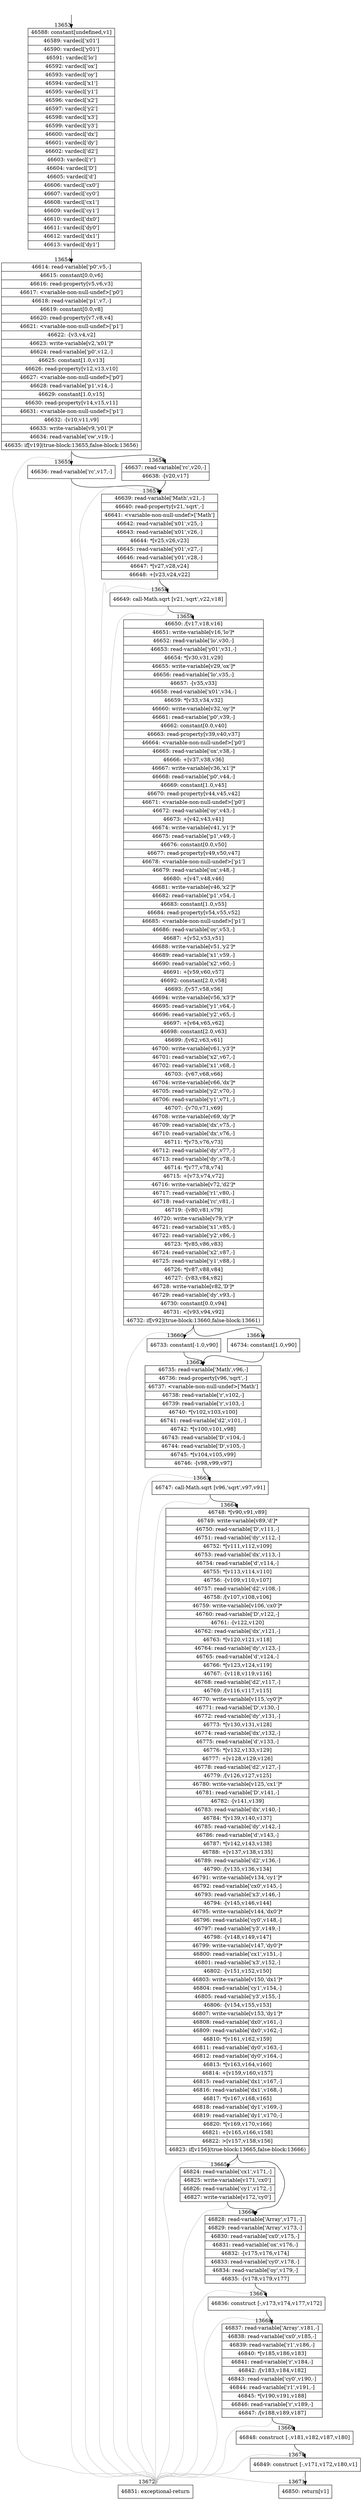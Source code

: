 digraph {
rankdir="TD"
BB_entry1267[shape=none,label=""];
BB_entry1267 -> BB13653 [tailport=s, headport=n, headlabel="    13653"]
BB13653 [shape=record label="{46588: constant[undefined,v1]|46589: vardecl['x01']|46590: vardecl['y01']|46591: vardecl['lo']|46592: vardecl['ox']|46593: vardecl['oy']|46594: vardecl['x1']|46595: vardecl['y1']|46596: vardecl['x2']|46597: vardecl['y2']|46598: vardecl['x3']|46599: vardecl['y3']|46600: vardecl['dx']|46601: vardecl['dy']|46602: vardecl['d2']|46603: vardecl['r']|46604: vardecl['D']|46605: vardecl['d']|46606: vardecl['cx0']|46607: vardecl['cy0']|46608: vardecl['cx1']|46609: vardecl['cy1']|46610: vardecl['dx0']|46611: vardecl['dy0']|46612: vardecl['dx1']|46613: vardecl['dy1']}" ] 
BB13653 -> BB13654 [tailport=s, headport=n, headlabel="      13654"]
BB13654 [shape=record label="{46614: read-variable['p0',v5,-]|46615: constant[0.0,v6]|46616: read-property[v5,v6,v3]|46617: \<variable-non-null-undef\>['p0']|46618: read-variable['p1',v7,-]|46619: constant[0.0,v8]|46620: read-property[v7,v8,v4]|46621: \<variable-non-null-undef\>['p1']|46622: -[v3,v4,v2]|46623: write-variable[v2,'x01']*|46624: read-variable['p0',v12,-]|46625: constant[1.0,v13]|46626: read-property[v12,v13,v10]|46627: \<variable-non-null-undef\>['p0']|46628: read-variable['p1',v14,-]|46629: constant[1.0,v15]|46630: read-property[v14,v15,v11]|46631: \<variable-non-null-undef\>['p1']|46632: -[v10,v11,v9]|46633: write-variable[v9,'y01']*|46634: read-variable['cw',v19,-]|46635: if[v19](true-block:13655,false-block:13656)}" ] 
BB13654 -> BB13655 [tailport=s, headport=n, headlabel="      13655"]
BB13654 -> BB13656 [tailport=s, headport=n, headlabel="      13656"]
BB13654 -> BB13672 [tailport=s, headport=n, color=gray, headlabel="      13672"]
BB13655 [shape=record label="{46636: read-variable['rc',v17,-]}" ] 
BB13655 -> BB13657 [tailport=s, headport=n, headlabel="      13657"]
BB13655 -> BB13672 [tailport=s, headport=n, color=gray]
BB13656 [shape=record label="{46637: read-variable['rc',v20,-]|46638: -[v20,v17]}" ] 
BB13656 -> BB13657 [tailport=s, headport=n]
BB13656 -> BB13672 [tailport=s, headport=n, color=gray]
BB13657 [shape=record label="{46639: read-variable['Math',v21,-]|46640: read-property[v21,'sqrt',-]|46641: \<variable-non-null-undef\>['Math']|46642: read-variable['x01',v25,-]|46643: read-variable['x01',v26,-]|46644: *[v25,v26,v23]|46645: read-variable['y01',v27,-]|46646: read-variable['y01',v28,-]|46647: *[v27,v28,v24]|46648: +[v23,v24,v22]}" ] 
BB13657 -> BB13658 [tailport=s, headport=n, headlabel="      13658"]
BB13657 -> BB13672 [tailport=s, headport=n, color=gray]
BB13658 [shape=record label="{46649: call-Math.sqrt [v21,'sqrt',v22,v18]}" ] 
BB13658 -> BB13659 [tailport=s, headport=n, headlabel="      13659"]
BB13658 -> BB13672 [tailport=s, headport=n, color=gray]
BB13659 [shape=record label="{46650: /[v17,v18,v16]|46651: write-variable[v16,'lo']*|46652: read-variable['lo',v30,-]|46653: read-variable['y01',v31,-]|46654: *[v30,v31,v29]|46655: write-variable[v29,'ox']*|46656: read-variable['lo',v35,-]|46657: -[v35,v33]|46658: read-variable['x01',v34,-]|46659: *[v33,v34,v32]|46660: write-variable[v32,'oy']*|46661: read-variable['p0',v39,-]|46662: constant[0.0,v40]|46663: read-property[v39,v40,v37]|46664: \<variable-non-null-undef\>['p0']|46665: read-variable['ox',v38,-]|46666: +[v37,v38,v36]|46667: write-variable[v36,'x1']*|46668: read-variable['p0',v44,-]|46669: constant[1.0,v45]|46670: read-property[v44,v45,v42]|46671: \<variable-non-null-undef\>['p0']|46672: read-variable['oy',v43,-]|46673: +[v42,v43,v41]|46674: write-variable[v41,'y1']*|46675: read-variable['p1',v49,-]|46676: constant[0.0,v50]|46677: read-property[v49,v50,v47]|46678: \<variable-non-null-undef\>['p1']|46679: read-variable['ox',v48,-]|46680: +[v47,v48,v46]|46681: write-variable[v46,'x2']*|46682: read-variable['p1',v54,-]|46683: constant[1.0,v55]|46684: read-property[v54,v55,v52]|46685: \<variable-non-null-undef\>['p1']|46686: read-variable['oy',v53,-]|46687: +[v52,v53,v51]|46688: write-variable[v51,'y2']*|46689: read-variable['x1',v59,-]|46690: read-variable['x2',v60,-]|46691: +[v59,v60,v57]|46692: constant[2.0,v58]|46693: /[v57,v58,v56]|46694: write-variable[v56,'x3']*|46695: read-variable['y1',v64,-]|46696: read-variable['y2',v65,-]|46697: +[v64,v65,v62]|46698: constant[2.0,v63]|46699: /[v62,v63,v61]|46700: write-variable[v61,'y3']*|46701: read-variable['x2',v67,-]|46702: read-variable['x1',v68,-]|46703: -[v67,v68,v66]|46704: write-variable[v66,'dx']*|46705: read-variable['y2',v70,-]|46706: read-variable['y1',v71,-]|46707: -[v70,v71,v69]|46708: write-variable[v69,'dy']*|46709: read-variable['dx',v75,-]|46710: read-variable['dx',v76,-]|46711: *[v75,v76,v73]|46712: read-variable['dy',v77,-]|46713: read-variable['dy',v78,-]|46714: *[v77,v78,v74]|46715: +[v73,v74,v72]|46716: write-variable[v72,'d2']*|46717: read-variable['r1',v80,-]|46718: read-variable['rc',v81,-]|46719: -[v80,v81,v79]|46720: write-variable[v79,'r']*|46721: read-variable['x1',v85,-]|46722: read-variable['y2',v86,-]|46723: *[v85,v86,v83]|46724: read-variable['x2',v87,-]|46725: read-variable['y1',v88,-]|46726: *[v87,v88,v84]|46727: -[v83,v84,v82]|46728: write-variable[v82,'D']*|46729: read-variable['dy',v93,-]|46730: constant[0.0,v94]|46731: \<[v93,v94,v92]|46732: if[v92](true-block:13660,false-block:13661)}" ] 
BB13659 -> BB13660 [tailport=s, headport=n, headlabel="      13660"]
BB13659 -> BB13661 [tailport=s, headport=n, headlabel="      13661"]
BB13659 -> BB13672 [tailport=s, headport=n, color=gray]
BB13660 [shape=record label="{46733: constant[-1.0,v90]}" ] 
BB13660 -> BB13662 [tailport=s, headport=n, headlabel="      13662"]
BB13661 [shape=record label="{46734: constant[1.0,v90]}" ] 
BB13661 -> BB13662 [tailport=s, headport=n]
BB13662 [shape=record label="{46735: read-variable['Math',v96,-]|46736: read-property[v96,'sqrt',-]|46737: \<variable-non-null-undef\>['Math']|46738: read-variable['r',v102,-]|46739: read-variable['r',v103,-]|46740: *[v102,v103,v100]|46741: read-variable['d2',v101,-]|46742: *[v100,v101,v98]|46743: read-variable['D',v104,-]|46744: read-variable['D',v105,-]|46745: *[v104,v105,v99]|46746: -[v98,v99,v97]}" ] 
BB13662 -> BB13663 [tailport=s, headport=n, headlabel="      13663"]
BB13662 -> BB13672 [tailport=s, headport=n, color=gray]
BB13663 [shape=record label="{46747: call-Math.sqrt [v96,'sqrt',v97,v91]}" ] 
BB13663 -> BB13664 [tailport=s, headport=n, headlabel="      13664"]
BB13663 -> BB13672 [tailport=s, headport=n, color=gray]
BB13664 [shape=record label="{46748: *[v90,v91,v89]|46749: write-variable[v89,'d']*|46750: read-variable['D',v111,-]|46751: read-variable['dy',v112,-]|46752: *[v111,v112,v109]|46753: read-variable['dx',v113,-]|46754: read-variable['d',v114,-]|46755: *[v113,v114,v110]|46756: -[v109,v110,v107]|46757: read-variable['d2',v108,-]|46758: /[v107,v108,v106]|46759: write-variable[v106,'cx0']*|46760: read-variable['D',v122,-]|46761: -[v122,v120]|46762: read-variable['dx',v121,-]|46763: *[v120,v121,v118]|46764: read-variable['dy',v123,-]|46765: read-variable['d',v124,-]|46766: *[v123,v124,v119]|46767: -[v118,v119,v116]|46768: read-variable['d2',v117,-]|46769: /[v116,v117,v115]|46770: write-variable[v115,'cy0']*|46771: read-variable['D',v130,-]|46772: read-variable['dy',v131,-]|46773: *[v130,v131,v128]|46774: read-variable['dx',v132,-]|46775: read-variable['d',v133,-]|46776: *[v132,v133,v129]|46777: +[v128,v129,v126]|46778: read-variable['d2',v127,-]|46779: /[v126,v127,v125]|46780: write-variable[v125,'cx1']*|46781: read-variable['D',v141,-]|46782: -[v141,v139]|46783: read-variable['dx',v140,-]|46784: *[v139,v140,v137]|46785: read-variable['dy',v142,-]|46786: read-variable['d',v143,-]|46787: *[v142,v143,v138]|46788: +[v137,v138,v135]|46789: read-variable['d2',v136,-]|46790: /[v135,v136,v134]|46791: write-variable[v134,'cy1']*|46792: read-variable['cx0',v145,-]|46793: read-variable['x3',v146,-]|46794: -[v145,v146,v144]|46795: write-variable[v144,'dx0']*|46796: read-variable['cy0',v148,-]|46797: read-variable['y3',v149,-]|46798: -[v148,v149,v147]|46799: write-variable[v147,'dy0']*|46800: read-variable['cx1',v151,-]|46801: read-variable['x3',v152,-]|46802: -[v151,v152,v150]|46803: write-variable[v150,'dx1']*|46804: read-variable['cy1',v154,-]|46805: read-variable['y3',v155,-]|46806: -[v154,v155,v153]|46807: write-variable[v153,'dy1']*|46808: read-variable['dx0',v161,-]|46809: read-variable['dx0',v162,-]|46810: *[v161,v162,v159]|46811: read-variable['dy0',v163,-]|46812: read-variable['dy0',v164,-]|46813: *[v163,v164,v160]|46814: +[v159,v160,v157]|46815: read-variable['dx1',v167,-]|46816: read-variable['dx1',v168,-]|46817: *[v167,v168,v165]|46818: read-variable['dy1',v169,-]|46819: read-variable['dy1',v170,-]|46820: *[v169,v170,v166]|46821: +[v165,v166,v158]|46822: \>[v157,v158,v156]|46823: if[v156](true-block:13665,false-block:13666)}" ] 
BB13664 -> BB13665 [tailport=s, headport=n, headlabel="      13665"]
BB13664 -> BB13666 [tailport=s, headport=n, headlabel="      13666"]
BB13664 -> BB13672 [tailport=s, headport=n, color=gray]
BB13665 [shape=record label="{46824: read-variable['cx1',v171,-]|46825: write-variable[v171,'cx0']|46826: read-variable['cy1',v172,-]|46827: write-variable[v172,'cy0']}" ] 
BB13665 -> BB13666 [tailport=s, headport=n]
BB13665 -> BB13672 [tailport=s, headport=n, color=gray]
BB13666 [shape=record label="{46828: read-variable['Array',v171,-]|46829: read-variable['Array',v173,-]|46830: read-variable['cx0',v175,-]|46831: read-variable['ox',v176,-]|46832: -[v175,v176,v174]|46833: read-variable['cy0',v178,-]|46834: read-variable['oy',v179,-]|46835: -[v178,v179,v177]}" ] 
BB13666 -> BB13667 [tailport=s, headport=n, headlabel="      13667"]
BB13666 -> BB13672 [tailport=s, headport=n, color=gray]
BB13667 [shape=record label="{46836: construct [-,v173,v174,v177,v172]}" ] 
BB13667 -> BB13668 [tailport=s, headport=n, headlabel="      13668"]
BB13667 -> BB13672 [tailport=s, headport=n, color=gray]
BB13668 [shape=record label="{46837: read-variable['Array',v181,-]|46838: read-variable['cx0',v185,-]|46839: read-variable['r1',v186,-]|46840: *[v185,v186,v183]|46841: read-variable['r',v184,-]|46842: /[v183,v184,v182]|46843: read-variable['cy0',v190,-]|46844: read-variable['r1',v191,-]|46845: *[v190,v191,v188]|46846: read-variable['r',v189,-]|46847: /[v188,v189,v187]}" ] 
BB13668 -> BB13669 [tailport=s, headport=n, headlabel="      13669"]
BB13668 -> BB13672 [tailport=s, headport=n, color=gray]
BB13669 [shape=record label="{46848: construct [-,v181,v182,v187,v180]}" ] 
BB13669 -> BB13670 [tailport=s, headport=n, headlabel="      13670"]
BB13669 -> BB13672 [tailport=s, headport=n, color=gray]
BB13670 [shape=record label="{46849: construct [-,v171,v172,v180,v1]}" ] 
BB13670 -> BB13671 [tailport=s, headport=n, headlabel="      13671"]
BB13670 -> BB13672 [tailport=s, headport=n, color=gray]
BB13671 [shape=record label="{46850: return[v1]}" ] 
BB13672 [shape=record label="{46851: exceptional-return}" ] 
//#$~ 8083
}
